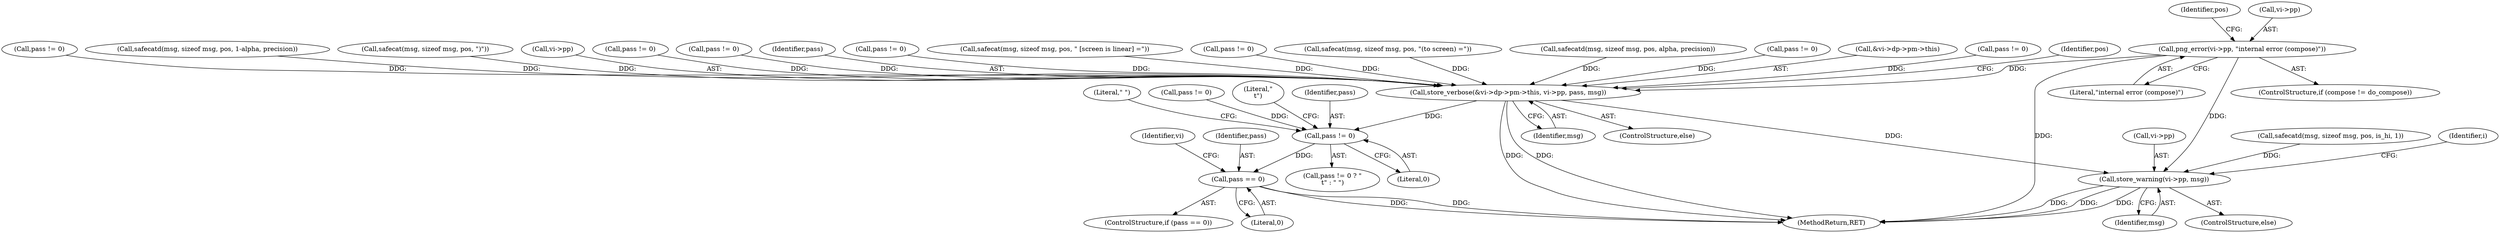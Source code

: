 digraph "0_Android_9d4853418ab2f754c2b63e091c29c5529b8b86ca_43@pointer" {
"1001075" [label="(Call,png_error(vi->pp, \"internal error (compose)\"))"];
"1001469" [label="(Call,store_verbose(&vi->dp->pm->this, vi->pp, pass, msg))"];
"1001491" [label="(Call,pass != 0)"];
"1001580" [label="(Call,pass == 0)"];
"1001586" [label="(Call,store_warning(vi->pp, msg))"];
"1001490" [label="(Call,pass != 0 ? \"\n\t\" : \" \")"];
"1001283" [label="(Call,safecatd(msg, sizeof msg, pos, 1-alpha, precision))"];
"1001170" [label="(Call,safecat(msg, sizeof msg, pos, \")\"))"];
"1001492" [label="(Identifier,pass)"];
"1001478" [label="(Call,vi->pp)"];
"1001071" [label="(ControlStructure,if (compose != do_compose))"];
"1001491" [label="(Call,pass != 0)"];
"1001593" [label="(MethodReturn,RET)"];
"1001495" [label="(Literal,\" \")"];
"1001457" [label="(Call,pass != 0)"];
"1001311" [label="(Call,pass != 0)"];
"1001590" [label="(Identifier,msg)"];
"1001107" [label="(Call,pass != 0)"];
"1001079" [label="(Literal,\"internal error (compose)\")"];
"1001481" [label="(Identifier,pass)"];
"1001579" [label="(ControlStructure,if (pass == 0))"];
"1001179" [label="(Call,pass != 0)"];
"1001494" [label="(Literal,\"\n\t\")"];
"1001075" [label="(Call,png_error(vi->pp, \"internal error (compose)\"))"];
"1001592" [label="(Identifier,i)"];
"1001585" [label="(ControlStructure,else)"];
"1001383" [label="(Call,safecat(msg, sizeof msg, pos, \" [screen is linear] =\"))"];
"1001186" [label="(Call,pass != 0)"];
"1001482" [label="(Identifier,msg)"];
"1001469" [label="(Call,store_verbose(&vi->dp->pm->this, vi->pp, pass, msg))"];
"1001081" [label="(Identifier,pos)"];
"1001582" [label="(Literal,0)"];
"1001374" [label="(Call,safecat(msg, sizeof msg, pos, \"(to screen) =\"))"];
"1001235" [label="(Call,safecatd(msg, sizeof msg, pos, alpha, precision))"];
"1001076" [label="(Call,vi->pp)"];
"1001299" [label="(Call,pass != 0)"];
"1001470" [label="(Call,&vi->dp->pm->this)"];
"1001580" [label="(Call,pass == 0)"];
"1001588" [label="(Identifier,vi)"];
"1001581" [label="(Identifier,pass)"];
"1001397" [label="(Call,pass != 0)"];
"1001587" [label="(Call,vi->pp)"];
"1001572" [label="(Call,safecatd(msg, sizeof msg, pos, is_hi, 1))"];
"1001484" [label="(Identifier,pos)"];
"1001024" [label="(Call,pass != 0)"];
"1001493" [label="(Literal,0)"];
"1001586" [label="(Call,store_warning(vi->pp, msg))"];
"1001468" [label="(ControlStructure,else)"];
"1001075" -> "1001071"  [label="AST: "];
"1001075" -> "1001079"  [label="CFG: "];
"1001076" -> "1001075"  [label="AST: "];
"1001079" -> "1001075"  [label="AST: "];
"1001081" -> "1001075"  [label="CFG: "];
"1001075" -> "1001593"  [label="DDG: "];
"1001075" -> "1001469"  [label="DDG: "];
"1001075" -> "1001586"  [label="DDG: "];
"1001469" -> "1001468"  [label="AST: "];
"1001469" -> "1001482"  [label="CFG: "];
"1001470" -> "1001469"  [label="AST: "];
"1001478" -> "1001469"  [label="AST: "];
"1001481" -> "1001469"  [label="AST: "];
"1001482" -> "1001469"  [label="AST: "];
"1001484" -> "1001469"  [label="CFG: "];
"1001469" -> "1001593"  [label="DDG: "];
"1001469" -> "1001593"  [label="DDG: "];
"1001311" -> "1001469"  [label="DDG: "];
"1001107" -> "1001469"  [label="DDG: "];
"1001299" -> "1001469"  [label="DDG: "];
"1001179" -> "1001469"  [label="DDG: "];
"1001397" -> "1001469"  [label="DDG: "];
"1001024" -> "1001469"  [label="DDG: "];
"1001186" -> "1001469"  [label="DDG: "];
"1001383" -> "1001469"  [label="DDG: "];
"1001170" -> "1001469"  [label="DDG: "];
"1001374" -> "1001469"  [label="DDG: "];
"1001235" -> "1001469"  [label="DDG: "];
"1001283" -> "1001469"  [label="DDG: "];
"1001469" -> "1001491"  [label="DDG: "];
"1001469" -> "1001586"  [label="DDG: "];
"1001491" -> "1001490"  [label="AST: "];
"1001491" -> "1001493"  [label="CFG: "];
"1001492" -> "1001491"  [label="AST: "];
"1001493" -> "1001491"  [label="AST: "];
"1001494" -> "1001491"  [label="CFG: "];
"1001495" -> "1001491"  [label="CFG: "];
"1001457" -> "1001491"  [label="DDG: "];
"1001491" -> "1001580"  [label="DDG: "];
"1001580" -> "1001579"  [label="AST: "];
"1001580" -> "1001582"  [label="CFG: "];
"1001581" -> "1001580"  [label="AST: "];
"1001582" -> "1001580"  [label="AST: "];
"1001588" -> "1001580"  [label="CFG: "];
"1001580" -> "1001593"  [label="DDG: "];
"1001580" -> "1001593"  [label="DDG: "];
"1001586" -> "1001585"  [label="AST: "];
"1001586" -> "1001590"  [label="CFG: "];
"1001587" -> "1001586"  [label="AST: "];
"1001590" -> "1001586"  [label="AST: "];
"1001592" -> "1001586"  [label="CFG: "];
"1001586" -> "1001593"  [label="DDG: "];
"1001586" -> "1001593"  [label="DDG: "];
"1001586" -> "1001593"  [label="DDG: "];
"1001572" -> "1001586"  [label="DDG: "];
}
